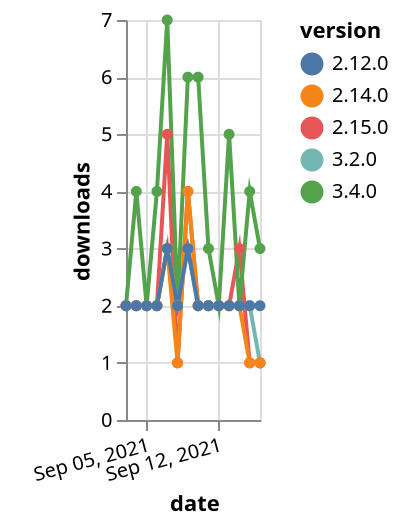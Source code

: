 {"$schema": "https://vega.github.io/schema/vega-lite/v5.json", "description": "A simple bar chart with embedded data.", "data": {"values": [{"date": "2021-09-03", "total": 1621, "delta": 2, "version": "2.15.0"}, {"date": "2021-09-04", "total": 1623, "delta": 2, "version": "2.15.0"}, {"date": "2021-09-05", "total": 1625, "delta": 2, "version": "2.15.0"}, {"date": "2021-09-06", "total": 1627, "delta": 2, "version": "2.15.0"}, {"date": "2021-09-07", "total": 1632, "delta": 5, "version": "2.15.0"}, {"date": "2021-09-08", "total": 1633, "delta": 1, "version": "2.15.0"}, {"date": "2021-09-09", "total": 1637, "delta": 4, "version": "2.15.0"}, {"date": "2021-09-10", "total": 1639, "delta": 2, "version": "2.15.0"}, {"date": "2021-09-11", "total": 1641, "delta": 2, "version": "2.15.0"}, {"date": "2021-09-12", "total": 1643, "delta": 2, "version": "2.15.0"}, {"date": "2021-09-13", "total": 1645, "delta": 2, "version": "2.15.0"}, {"date": "2021-09-14", "total": 1648, "delta": 3, "version": "2.15.0"}, {"date": "2021-09-15", "total": 1649, "delta": 1, "version": "2.15.0"}, {"date": "2021-09-16", "total": 1650, "delta": 1, "version": "2.15.0"}, {"date": "2021-09-03", "total": 896, "delta": 2, "version": "3.4.0"}, {"date": "2021-09-04", "total": 900, "delta": 4, "version": "3.4.0"}, {"date": "2021-09-05", "total": 902, "delta": 2, "version": "3.4.0"}, {"date": "2021-09-06", "total": 906, "delta": 4, "version": "3.4.0"}, {"date": "2021-09-07", "total": 913, "delta": 7, "version": "3.4.0"}, {"date": "2021-09-08", "total": 915, "delta": 2, "version": "3.4.0"}, {"date": "2021-09-09", "total": 921, "delta": 6, "version": "3.4.0"}, {"date": "2021-09-10", "total": 927, "delta": 6, "version": "3.4.0"}, {"date": "2021-09-11", "total": 930, "delta": 3, "version": "3.4.0"}, {"date": "2021-09-12", "total": 932, "delta": 2, "version": "3.4.0"}, {"date": "2021-09-13", "total": 937, "delta": 5, "version": "3.4.0"}, {"date": "2021-09-14", "total": 939, "delta": 2, "version": "3.4.0"}, {"date": "2021-09-15", "total": 943, "delta": 4, "version": "3.4.0"}, {"date": "2021-09-16", "total": 946, "delta": 3, "version": "3.4.0"}, {"date": "2021-09-03", "total": 1076, "delta": 2, "version": "3.2.0"}, {"date": "2021-09-04", "total": 1078, "delta": 2, "version": "3.2.0"}, {"date": "2021-09-05", "total": 1080, "delta": 2, "version": "3.2.0"}, {"date": "2021-09-06", "total": 1082, "delta": 2, "version": "3.2.0"}, {"date": "2021-09-07", "total": 1085, "delta": 3, "version": "3.2.0"}, {"date": "2021-09-08", "total": 1087, "delta": 2, "version": "3.2.0"}, {"date": "2021-09-09", "total": 1090, "delta": 3, "version": "3.2.0"}, {"date": "2021-09-10", "total": 1092, "delta": 2, "version": "3.2.0"}, {"date": "2021-09-11", "total": 1094, "delta": 2, "version": "3.2.0"}, {"date": "2021-09-12", "total": 1096, "delta": 2, "version": "3.2.0"}, {"date": "2021-09-13", "total": 1098, "delta": 2, "version": "3.2.0"}, {"date": "2021-09-14", "total": 1100, "delta": 2, "version": "3.2.0"}, {"date": "2021-09-15", "total": 1102, "delta": 2, "version": "3.2.0"}, {"date": "2021-09-16", "total": 1103, "delta": 1, "version": "3.2.0"}, {"date": "2021-09-03", "total": 1699, "delta": 2, "version": "2.14.0"}, {"date": "2021-09-04", "total": 1701, "delta": 2, "version": "2.14.0"}, {"date": "2021-09-05", "total": 1703, "delta": 2, "version": "2.14.0"}, {"date": "2021-09-06", "total": 1705, "delta": 2, "version": "2.14.0"}, {"date": "2021-09-07", "total": 1708, "delta": 3, "version": "2.14.0"}, {"date": "2021-09-08", "total": 1709, "delta": 1, "version": "2.14.0"}, {"date": "2021-09-09", "total": 1713, "delta": 4, "version": "2.14.0"}, {"date": "2021-09-10", "total": 1715, "delta": 2, "version": "2.14.0"}, {"date": "2021-09-11", "total": 1717, "delta": 2, "version": "2.14.0"}, {"date": "2021-09-12", "total": 1719, "delta": 2, "version": "2.14.0"}, {"date": "2021-09-13", "total": 1721, "delta": 2, "version": "2.14.0"}, {"date": "2021-09-14", "total": 1723, "delta": 2, "version": "2.14.0"}, {"date": "2021-09-15", "total": 1724, "delta": 1, "version": "2.14.0"}, {"date": "2021-09-16", "total": 1725, "delta": 1, "version": "2.14.0"}, {"date": "2021-09-03", "total": 2281, "delta": 2, "version": "2.12.0"}, {"date": "2021-09-04", "total": 2283, "delta": 2, "version": "2.12.0"}, {"date": "2021-09-05", "total": 2285, "delta": 2, "version": "2.12.0"}, {"date": "2021-09-06", "total": 2287, "delta": 2, "version": "2.12.0"}, {"date": "2021-09-07", "total": 2290, "delta": 3, "version": "2.12.0"}, {"date": "2021-09-08", "total": 2292, "delta": 2, "version": "2.12.0"}, {"date": "2021-09-09", "total": 2295, "delta": 3, "version": "2.12.0"}, {"date": "2021-09-10", "total": 2297, "delta": 2, "version": "2.12.0"}, {"date": "2021-09-11", "total": 2299, "delta": 2, "version": "2.12.0"}, {"date": "2021-09-12", "total": 2301, "delta": 2, "version": "2.12.0"}, {"date": "2021-09-13", "total": 2303, "delta": 2, "version": "2.12.0"}, {"date": "2021-09-14", "total": 2305, "delta": 2, "version": "2.12.0"}, {"date": "2021-09-15", "total": 2307, "delta": 2, "version": "2.12.0"}, {"date": "2021-09-16", "total": 2309, "delta": 2, "version": "2.12.0"}]}, "width": "container", "mark": {"type": "line", "point": {"filled": true}}, "encoding": {"x": {"field": "date", "type": "temporal", "timeUnit": "yearmonthdate", "title": "date", "axis": {"labelAngle": -15}}, "y": {"field": "delta", "type": "quantitative", "title": "downloads"}, "color": {"field": "version", "type": "nominal"}, "tooltip": {"field": "delta"}}}